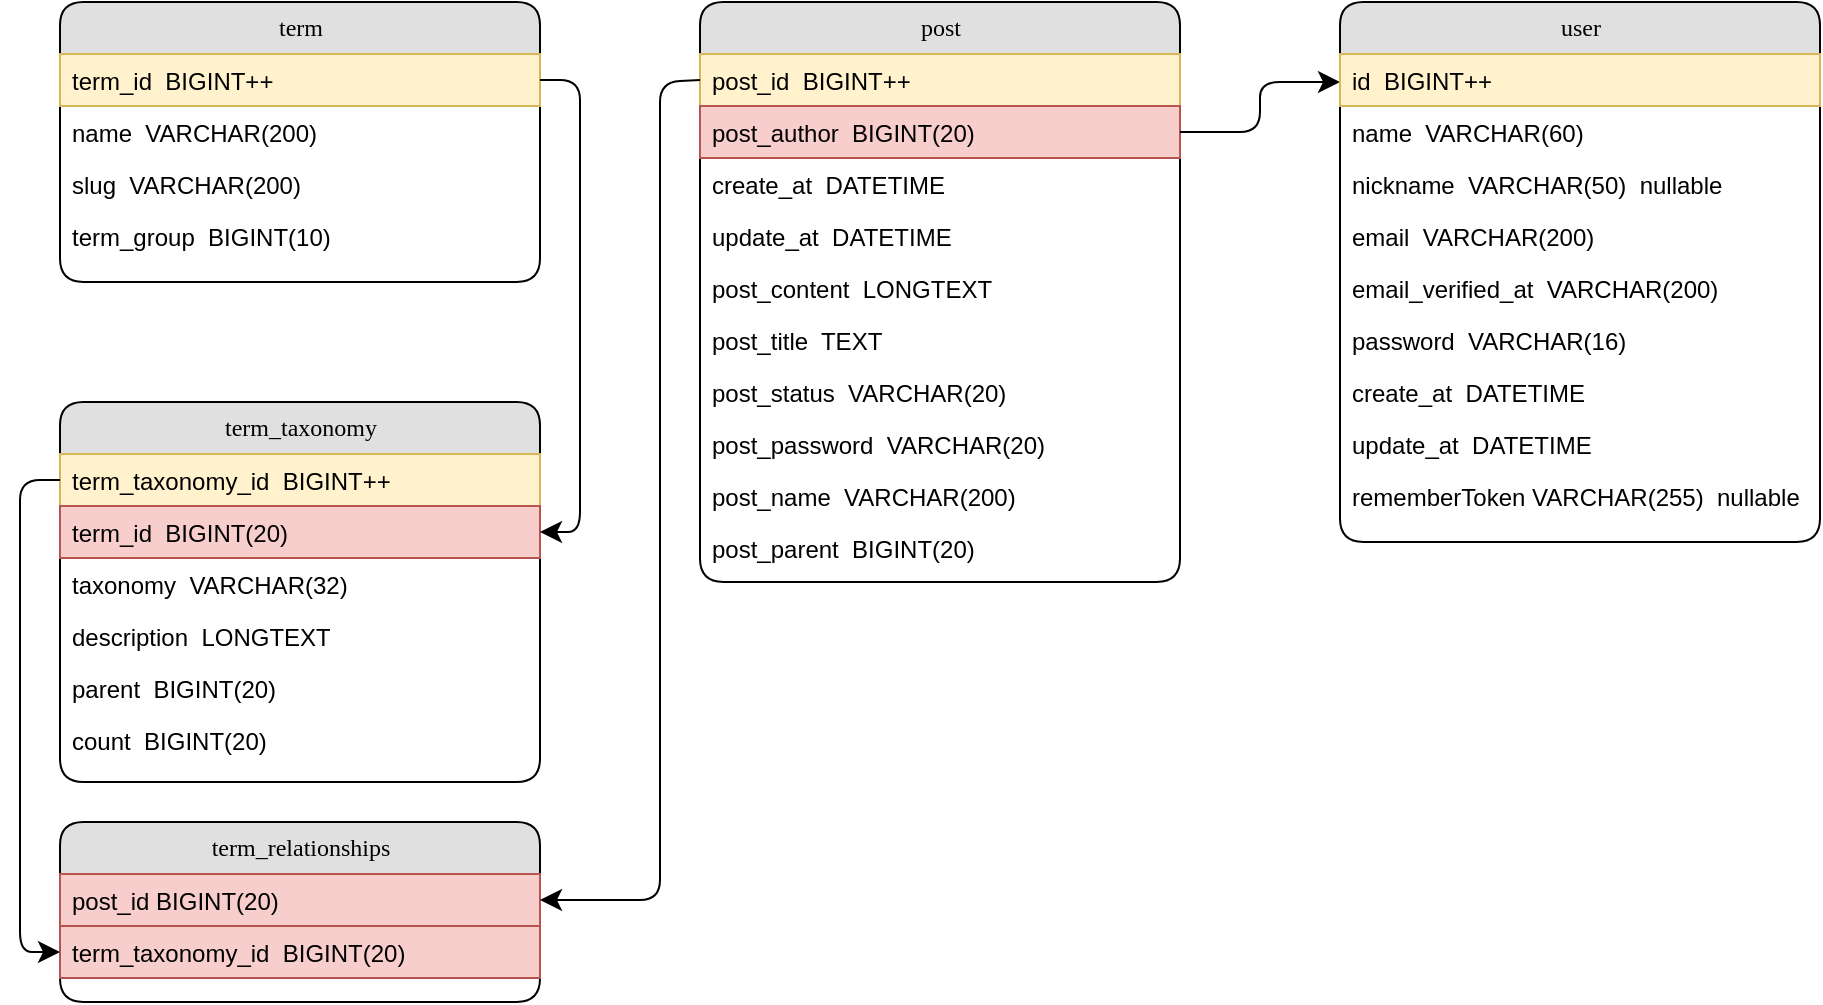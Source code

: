 <mxfile version="14.6.13" type="github">
  <diagram name="Page-1" id="b520641d-4fe3-3701-9064-5fc419738815">
    <mxGraphModel dx="502" dy="439" grid="1" gridSize="10" guides="1" tooltips="1" connect="1" arrows="1" fold="1" page="1" pageScale="1" pageWidth="1100" pageHeight="850" background="#ffffff" math="0" shadow="0">
      <root>
        <mxCell id="0" />
        <mxCell id="1" parent="0" />
        <mxCell id="21ea969265ad0168-6" value="term" style="swimlane;html=1;fontStyle=0;childLayout=stackLayout;horizontal=1;startSize=26;fillColor=#e0e0e0;horizontalStack=0;resizeParent=1;resizeLast=0;collapsible=1;marginBottom=0;swimlaneFillColor=#ffffff;align=center;rounded=1;shadow=0;comic=0;labelBackgroundColor=none;strokeWidth=1;fontFamily=Verdana;fontSize=12" parent="1" vertex="1">
          <mxGeometry x="120" y="200" width="240" height="140" as="geometry" />
        </mxCell>
        <mxCell id="21ea969265ad0168-7" value="term_id&amp;nbsp; BIGINT++" style="text;html=1;strokeColor=#d6b656;fillColor=#fff2cc;spacingLeft=4;spacingRight=4;whiteSpace=wrap;overflow=hidden;rotatable=0;points=[[0,0.5],[1,0.5]];portConstraint=eastwest;" parent="21ea969265ad0168-6" vertex="1">
          <mxGeometry y="26" width="240" height="26" as="geometry" />
        </mxCell>
        <mxCell id="21ea969265ad0168-8" value="name&amp;nbsp; VARCHAR(200)" style="text;html=1;strokeColor=none;fillColor=none;spacingLeft=4;spacingRight=4;whiteSpace=wrap;overflow=hidden;rotatable=0;points=[[0,0.5],[1,0.5]];portConstraint=eastwest;" parent="21ea969265ad0168-6" vertex="1">
          <mxGeometry y="52" width="240" height="26" as="geometry" />
        </mxCell>
        <mxCell id="21ea969265ad0168-9" value="slug&amp;nbsp; VARCHAR(200)" style="text;html=1;strokeColor=none;fillColor=none;spacingLeft=4;spacingRight=4;whiteSpace=wrap;overflow=hidden;rotatable=0;points=[[0,0.5],[1,0.5]];portConstraint=eastwest;" parent="21ea969265ad0168-6" vertex="1">
          <mxGeometry y="78" width="240" height="26" as="geometry" />
        </mxCell>
        <mxCell id="5qSjQmurioE848joQkG1-23" value="term_group&amp;nbsp; BIGINT(10)" style="text;html=1;strokeColor=none;fillColor=none;spacingLeft=4;spacingRight=4;whiteSpace=wrap;overflow=hidden;rotatable=0;points=[[0,0.5],[1,0.5]];portConstraint=eastwest;" parent="21ea969265ad0168-6" vertex="1">
          <mxGeometry y="104" width="240" height="26" as="geometry" />
        </mxCell>
        <mxCell id="21ea969265ad0168-14" value="term_taxonomy" style="swimlane;html=1;fontStyle=0;childLayout=stackLayout;horizontal=1;startSize=26;fillColor=#e0e0e0;horizontalStack=0;resizeParent=1;resizeLast=0;collapsible=1;marginBottom=0;swimlaneFillColor=#ffffff;align=center;rounded=1;shadow=0;comic=0;labelBackgroundColor=none;strokeWidth=1;fontFamily=Verdana;fontSize=12" parent="1" vertex="1">
          <mxGeometry x="120" y="400" width="240" height="190" as="geometry" />
        </mxCell>
        <mxCell id="21ea969265ad0168-15" value="term_taxonomy_id&amp;nbsp; BIGINT++" style="text;html=1;strokeColor=#d6b656;fillColor=#fff2cc;spacingLeft=4;spacingRight=4;whiteSpace=wrap;overflow=hidden;rotatable=0;points=[[0,0.5],[1,0.5]];portConstraint=eastwest;" parent="21ea969265ad0168-14" vertex="1">
          <mxGeometry y="26" width="240" height="26" as="geometry" />
        </mxCell>
        <mxCell id="21ea969265ad0168-16" value="term_id&amp;nbsp; BIGINT(20)" style="text;html=1;strokeColor=#b85450;fillColor=#f8cecc;spacingLeft=4;spacingRight=4;whiteSpace=wrap;overflow=hidden;rotatable=0;points=[[0,0.5],[1,0.5]];portConstraint=eastwest;" parent="21ea969265ad0168-14" vertex="1">
          <mxGeometry y="52" width="240" height="26" as="geometry" />
        </mxCell>
        <mxCell id="21ea969265ad0168-17" value="taxonomy&amp;nbsp; VARCHAR(32)" style="text;html=1;strokeColor=none;fillColor=none;spacingLeft=4;spacingRight=4;whiteSpace=wrap;overflow=hidden;rotatable=0;points=[[0,0.5],[1,0.5]];portConstraint=eastwest;" parent="21ea969265ad0168-14" vertex="1">
          <mxGeometry y="78" width="240" height="26" as="geometry" />
        </mxCell>
        <mxCell id="5qSjQmurioE848joQkG1-25" value="description&amp;nbsp; LONGTEXT" style="text;html=1;strokeColor=none;fillColor=none;spacingLeft=4;spacingRight=4;whiteSpace=wrap;overflow=hidden;rotatable=0;points=[[0,0.5],[1,0.5]];portConstraint=eastwest;" parent="21ea969265ad0168-14" vertex="1">
          <mxGeometry y="104" width="240" height="26" as="geometry" />
        </mxCell>
        <mxCell id="5qSjQmurioE848joQkG1-26" value="parent&amp;nbsp; BIGINT(20)" style="text;html=1;strokeColor=none;fillColor=none;spacingLeft=4;spacingRight=4;whiteSpace=wrap;overflow=hidden;rotatable=0;points=[[0,0.5],[1,0.5]];portConstraint=eastwest;" parent="21ea969265ad0168-14" vertex="1">
          <mxGeometry y="130" width="240" height="26" as="geometry" />
        </mxCell>
        <mxCell id="5qSjQmurioE848joQkG1-27" value="count&amp;nbsp; BIGINT(20)" style="text;html=1;strokeColor=none;fillColor=none;spacingLeft=4;spacingRight=4;whiteSpace=wrap;overflow=hidden;rotatable=0;points=[[0,0.5],[1,0.5]];portConstraint=eastwest;" parent="21ea969265ad0168-14" vertex="1">
          <mxGeometry y="156" width="240" height="26" as="geometry" />
        </mxCell>
        <mxCell id="21ea969265ad0168-18" value="term_relationships" style="swimlane;html=1;fontStyle=0;childLayout=stackLayout;horizontal=1;startSize=26;fillColor=#e0e0e0;horizontalStack=0;resizeParent=1;resizeLast=0;collapsible=1;marginBottom=0;swimlaneFillColor=#ffffff;align=center;rounded=1;shadow=0;comic=0;labelBackgroundColor=none;strokeWidth=1;fontFamily=Verdana;fontSize=12" parent="1" vertex="1">
          <mxGeometry x="120" y="610" width="240" height="90" as="geometry" />
        </mxCell>
        <mxCell id="21ea969265ad0168-19" value="post_id BIGINT(20)" style="text;html=1;strokeColor=#b85450;fillColor=#f8cecc;spacingLeft=4;spacingRight=4;whiteSpace=wrap;overflow=hidden;rotatable=0;points=[[0,0.5],[1,0.5]];portConstraint=eastwest;" parent="21ea969265ad0168-18" vertex="1">
          <mxGeometry y="26" width="240" height="26" as="geometry" />
        </mxCell>
        <mxCell id="21ea969265ad0168-20" value="term_taxonomy_id&amp;nbsp; BIGINT(20)" style="text;html=1;strokeColor=#b85450;fillColor=#f8cecc;spacingLeft=4;spacingRight=4;whiteSpace=wrap;overflow=hidden;rotatable=0;points=[[0,0.5],[1,0.5]];portConstraint=eastwest;" parent="21ea969265ad0168-18" vertex="1">
          <mxGeometry y="52" width="240" height="26" as="geometry" />
        </mxCell>
        <mxCell id="21ea969265ad0168-22" value="post" style="swimlane;html=1;fontStyle=0;childLayout=stackLayout;horizontal=1;startSize=26;fillColor=#e0e0e0;horizontalStack=0;resizeParent=1;resizeLast=0;collapsible=1;marginBottom=0;swimlaneFillColor=#ffffff;align=center;rounded=1;shadow=0;comic=0;labelBackgroundColor=none;strokeWidth=1;fontFamily=Verdana;fontSize=12" parent="1" vertex="1">
          <mxGeometry x="440" y="200" width="240" height="290" as="geometry" />
        </mxCell>
        <mxCell id="21ea969265ad0168-23" value="post_id&amp;nbsp; BIGINT++" style="text;html=1;strokeColor=#d6b656;fillColor=#fff2cc;spacingLeft=4;spacingRight=4;whiteSpace=wrap;overflow=hidden;rotatable=0;points=[[0,0.5],[1,0.5]];portConstraint=eastwest;" parent="21ea969265ad0168-22" vertex="1">
          <mxGeometry y="26" width="240" height="26" as="geometry" />
        </mxCell>
        <mxCell id="21ea969265ad0168-24" value="post_author&amp;nbsp; BIGINT(20)" style="text;html=1;strokeColor=#b85450;fillColor=#f8cecc;spacingLeft=4;spacingRight=4;whiteSpace=wrap;overflow=hidden;rotatable=0;points=[[0,0.5],[1,0.5]];portConstraint=eastwest;" parent="21ea969265ad0168-22" vertex="1">
          <mxGeometry y="52" width="240" height="26" as="geometry" />
        </mxCell>
        <mxCell id="5qSjQmurioE848joQkG1-1" value="create_at&amp;nbsp; DATETIME" style="text;html=1;strokeColor=none;fillColor=none;spacingLeft=4;spacingRight=4;whiteSpace=wrap;overflow=hidden;rotatable=0;points=[[0,0.5],[1,0.5]];portConstraint=eastwest;" parent="21ea969265ad0168-22" vertex="1">
          <mxGeometry y="78" width="240" height="26" as="geometry" />
        </mxCell>
        <mxCell id="5qSjQmurioE848joQkG1-6" value="update_at&amp;nbsp; DATETIME" style="text;html=1;strokeColor=none;fillColor=none;spacingLeft=4;spacingRight=4;whiteSpace=wrap;overflow=hidden;rotatable=0;points=[[0,0.5],[1,0.5]];portConstraint=eastwest;" parent="21ea969265ad0168-22" vertex="1">
          <mxGeometry y="104" width="240" height="26" as="geometry" />
        </mxCell>
        <mxCell id="5qSjQmurioE848joQkG1-16" value="post_content&amp;nbsp; LONGTEXT" style="text;html=1;strokeColor=none;fillColor=none;spacingLeft=4;spacingRight=4;whiteSpace=wrap;overflow=hidden;rotatable=0;points=[[0,0.5],[1,0.5]];portConstraint=eastwest;" parent="21ea969265ad0168-22" vertex="1">
          <mxGeometry y="130" width="240" height="26" as="geometry" />
        </mxCell>
        <mxCell id="5qSjQmurioE848joQkG1-7" value="post_title&amp;nbsp; TEXT" style="text;html=1;strokeColor=none;fillColor=none;spacingLeft=4;spacingRight=4;whiteSpace=wrap;overflow=hidden;rotatable=0;points=[[0,0.5],[1,0.5]];portConstraint=eastwest;" parent="21ea969265ad0168-22" vertex="1">
          <mxGeometry y="156" width="240" height="26" as="geometry" />
        </mxCell>
        <mxCell id="5qSjQmurioE848joQkG1-9" value="post_status&amp;nbsp; VARCHAR(20)" style="text;html=1;strokeColor=none;fillColor=none;spacingLeft=4;spacingRight=4;whiteSpace=wrap;overflow=hidden;rotatable=0;points=[[0,0.5],[1,0.5]];portConstraint=eastwest;" parent="21ea969265ad0168-22" vertex="1">
          <mxGeometry y="182" width="240" height="26" as="geometry" />
        </mxCell>
        <mxCell id="5qSjQmurioE848joQkG1-10" value="post_password&amp;nbsp; VARCHAR(20)" style="text;html=1;strokeColor=none;fillColor=none;spacingLeft=4;spacingRight=4;whiteSpace=wrap;overflow=hidden;rotatable=0;points=[[0,0.5],[1,0.5]];portConstraint=eastwest;" parent="21ea969265ad0168-22" vertex="1">
          <mxGeometry y="208" width="240" height="26" as="geometry" />
        </mxCell>
        <mxCell id="5qSjQmurioE848joQkG1-11" value="post_name&amp;nbsp; VARCHAR(200)" style="text;html=1;strokeColor=none;fillColor=none;spacingLeft=4;spacingRight=4;whiteSpace=wrap;overflow=hidden;rotatable=0;points=[[0,0.5],[1,0.5]];portConstraint=eastwest;" parent="21ea969265ad0168-22" vertex="1">
          <mxGeometry y="234" width="240" height="26" as="geometry" />
        </mxCell>
        <mxCell id="5qSjQmurioE848joQkG1-14" value="post_parent&amp;nbsp; BIGINT(20)" style="text;html=1;strokeColor=none;fillColor=none;spacingLeft=4;spacingRight=4;whiteSpace=wrap;overflow=hidden;rotatable=0;points=[[0,0.5],[1,0.5]];portConstraint=eastwest;" parent="21ea969265ad0168-22" vertex="1">
          <mxGeometry y="260" width="240" height="26" as="geometry" />
        </mxCell>
        <mxCell id="21ea969265ad0168-36" style="edgeStyle=orthogonalEdgeStyle;html=1;labelBackgroundColor=none;startFill=0;startSize=8;endFill=1;endSize=8;fontFamily=Verdana;fontSize=12;" parent="1" edge="1">
          <mxGeometry relative="1" as="geometry">
            <mxPoint x="360" y="239" as="sourcePoint" />
            <mxPoint x="360" y="465" as="targetPoint" />
            <Array as="points">
              <mxPoint x="380" y="239" />
              <mxPoint x="380" y="465" />
            </Array>
          </mxGeometry>
        </mxCell>
        <mxCell id="21ea969265ad0168-43" style="edgeStyle=orthogonalEdgeStyle;html=1;labelBackgroundColor=none;startFill=0;startSize=8;endFill=1;endSize=8;fontFamily=Verdana;fontSize=12;entryX=0;entryY=0.5;entryDx=0;entryDy=0;" parent="1" source="21ea969265ad0168-24" target="5qSjQmurioE848joQkG1-4" edge="1">
          <mxGeometry relative="1" as="geometry">
            <mxPoint x="850" y="255" as="targetPoint" />
            <Array as="points">
              <mxPoint x="720" y="265" />
              <mxPoint x="720" y="240" />
            </Array>
          </mxGeometry>
        </mxCell>
        <mxCell id="5qSjQmurioE848joQkG1-2" value="user" style="swimlane;html=1;fontStyle=0;childLayout=stackLayout;horizontal=1;startSize=26;fillColor=#e0e0e0;horizontalStack=0;resizeParent=1;resizeLast=0;collapsible=1;marginBottom=0;swimlaneFillColor=#ffffff;align=center;rounded=1;shadow=0;comic=0;labelBackgroundColor=none;strokeWidth=1;fontFamily=Verdana;fontSize=12" parent="1" vertex="1">
          <mxGeometry x="760" y="200" width="240" height="270" as="geometry" />
        </mxCell>
        <mxCell id="5qSjQmurioE848joQkG1-4" value="id&amp;nbsp; BIGINT++" style="text;html=1;strokeColor=#d6b656;fillColor=#fff2cc;spacingLeft=4;spacingRight=4;whiteSpace=wrap;overflow=hidden;rotatable=0;points=[[0,0.5],[1,0.5]];portConstraint=eastwest;" parent="5qSjQmurioE848joQkG1-2" vertex="1">
          <mxGeometry y="26" width="240" height="26" as="geometry" />
        </mxCell>
        <mxCell id="5qSjQmurioE848joQkG1-3" value="name&amp;nbsp; VARCHAR(60)" style="text;html=1;strokeColor=none;fillColor=none;spacingLeft=4;spacingRight=4;whiteSpace=wrap;overflow=hidden;rotatable=0;points=[[0,0.5],[1,0.5]];portConstraint=eastwest;" parent="5qSjQmurioE848joQkG1-2" vertex="1">
          <mxGeometry y="52" width="240" height="26" as="geometry" />
        </mxCell>
        <mxCell id="5qSjQmurioE848joQkG1-17" value="nickname&amp;nbsp; VARCHAR(50)&amp;nbsp; nullable" style="text;html=1;strokeColor=none;fillColor=none;spacingLeft=4;spacingRight=4;whiteSpace=wrap;overflow=hidden;rotatable=0;points=[[0,0.5],[1,0.5]];portConstraint=eastwest;" parent="5qSjQmurioE848joQkG1-2" vertex="1">
          <mxGeometry y="78" width="240" height="26" as="geometry" />
        </mxCell>
        <mxCell id="5qSjQmurioE848joQkG1-5" value="email&amp;nbsp; VARCHAR(200)" style="text;html=1;strokeColor=none;fillColor=none;spacingLeft=4;spacingRight=4;whiteSpace=wrap;overflow=hidden;rotatable=0;points=[[0,0.5],[1,0.5]];portConstraint=eastwest;" parent="5qSjQmurioE848joQkG1-2" vertex="1">
          <mxGeometry y="104" width="240" height="26" as="geometry" />
        </mxCell>
        <mxCell id="5qSjQmurioE848joQkG1-18" value="email_verified_at&amp;nbsp; VARCHAR(200)" style="text;html=1;strokeColor=none;fillColor=none;spacingLeft=4;spacingRight=4;whiteSpace=wrap;overflow=hidden;rotatable=0;points=[[0,0.5],[1,0.5]];portConstraint=eastwest;" parent="5qSjQmurioE848joQkG1-2" vertex="1">
          <mxGeometry y="130" width="240" height="26" as="geometry" />
        </mxCell>
        <mxCell id="5qSjQmurioE848joQkG1-20" value="password&amp;nbsp; VARCHAR(16)" style="text;html=1;strokeColor=none;fillColor=none;spacingLeft=4;spacingRight=4;whiteSpace=wrap;overflow=hidden;rotatable=0;points=[[0,0.5],[1,0.5]];portConstraint=eastwest;" parent="5qSjQmurioE848joQkG1-2" vertex="1">
          <mxGeometry y="156" width="240" height="26" as="geometry" />
        </mxCell>
        <mxCell id="5qSjQmurioE848joQkG1-22" value="create_at&amp;nbsp; DATETIME" style="text;html=1;strokeColor=none;fillColor=none;spacingLeft=4;spacingRight=4;whiteSpace=wrap;overflow=hidden;rotatable=0;points=[[0,0.5],[1,0.5]];portConstraint=eastwest;" parent="5qSjQmurioE848joQkG1-2" vertex="1">
          <mxGeometry y="182" width="240" height="26" as="geometry" />
        </mxCell>
        <mxCell id="Ww_KYxGxI59LGb4tTt7i-2" value="update_at&amp;nbsp; DATETIME" style="text;html=1;strokeColor=none;fillColor=none;spacingLeft=4;spacingRight=4;whiteSpace=wrap;overflow=hidden;rotatable=0;points=[[0,0.5],[1,0.5]];portConstraint=eastwest;" parent="5qSjQmurioE848joQkG1-2" vertex="1">
          <mxGeometry y="208" width="240" height="26" as="geometry" />
        </mxCell>
        <mxCell id="5qSjQmurioE848joQkG1-21" value="rememberToken VARCHAR(255)&amp;nbsp; nullable" style="text;html=1;strokeColor=none;fillColor=none;spacingLeft=4;spacingRight=4;whiteSpace=wrap;overflow=hidden;rotatable=0;points=[[0,0.5],[1,0.5]];portConstraint=eastwest;" parent="5qSjQmurioE848joQkG1-2" vertex="1">
          <mxGeometry y="234" width="240" height="26" as="geometry" />
        </mxCell>
        <mxCell id="5qSjQmurioE848joQkG1-29" style="edgeStyle=orthogonalEdgeStyle;html=1;labelBackgroundColor=none;startFill=0;startSize=8;endFill=1;endSize=8;fontFamily=Verdana;fontSize=12;" parent="1" edge="1">
          <mxGeometry relative="1" as="geometry">
            <mxPoint x="120" y="439" as="sourcePoint" />
            <mxPoint x="120" y="675" as="targetPoint" />
            <Array as="points">
              <mxPoint x="100" y="439" />
              <mxPoint x="100" y="675" />
            </Array>
          </mxGeometry>
        </mxCell>
        <mxCell id="5qSjQmurioE848joQkG1-30" style="edgeStyle=orthogonalEdgeStyle;html=1;labelBackgroundColor=none;startFill=0;startSize=8;endFill=1;endSize=8;fontFamily=Verdana;fontSize=12;exitX=0;exitY=0.5;exitDx=0;exitDy=0;entryX=1;entryY=0.5;entryDx=0;entryDy=0;" parent="1" source="21ea969265ad0168-23" target="21ea969265ad0168-19" edge="1">
          <mxGeometry relative="1" as="geometry">
            <mxPoint x="400" y="240" as="sourcePoint" />
            <mxPoint x="400" y="466" as="targetPoint" />
            <Array as="points">
              <mxPoint x="440" y="240" />
              <mxPoint x="420" y="240" />
              <mxPoint x="420" y="649" />
            </Array>
          </mxGeometry>
        </mxCell>
      </root>
    </mxGraphModel>
  </diagram>
</mxfile>
